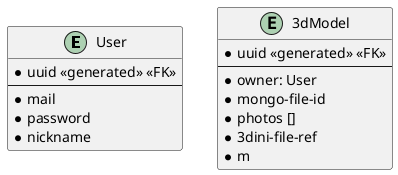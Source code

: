 @startuml
entity "User" as u {
    * uuid <<generated>> <<FK>>
    --
    * mail
    * password
    * nickname
    }

entity "3dModel" as m {
    * uuid <<generated>> <<FK>>
    --
    * owner: User
    * mongo-file-id
    * photos []
    * 3dini-file-ref
    * m
}
@enduml
